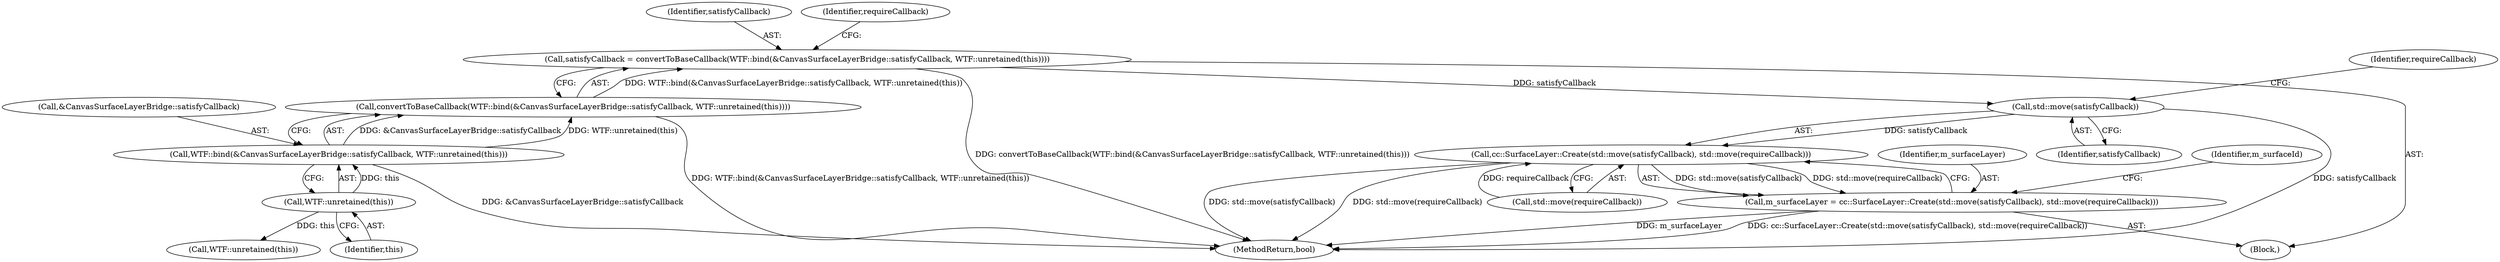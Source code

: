 digraph "0_Chrome_a3987c8b93d3abbba6ea4e438493bf996fff66b7_6@API" {
"1000134" [label="(Call,std::move(satisfyCallback))"];
"1000114" [label="(Call,satisfyCallback = convertToBaseCallback(WTF::bind(&CanvasSurfaceLayerBridge::satisfyCallback, WTF::unretained(this))))"];
"1000116" [label="(Call,convertToBaseCallback(WTF::bind(&CanvasSurfaceLayerBridge::satisfyCallback, WTF::unretained(this))))"];
"1000117" [label="(Call,WTF::bind(&CanvasSurfaceLayerBridge::satisfyCallback, WTF::unretained(this)))"];
"1000120" [label="(Call,WTF::unretained(this))"];
"1000133" [label="(Call,cc::SurfaceLayer::Create(std::move(satisfyCallback), std::move(requireCallback)))"];
"1000131" [label="(Call,m_surfaceLayer = cc::SurfaceLayer::Create(std::move(satisfyCallback), std::move(requireCallback)))"];
"1000153" [label="(MethodReturn,bool)"];
"1000137" [label="(Identifier,requireCallback)"];
"1000115" [label="(Identifier,satisfyCallback)"];
"1000118" [label="(Call,&CanvasSurfaceLayerBridge::satisfyCallback)"];
"1000103" [label="(Block,)"];
"1000120" [label="(Call,WTF::unretained(this))"];
"1000131" [label="(Call,m_surfaceLayer = cc::SurfaceLayer::Create(std::move(satisfyCallback), std::move(requireCallback)))"];
"1000132" [label="(Identifier,m_surfaceLayer)"];
"1000117" [label="(Call,WTF::bind(&CanvasSurfaceLayerBridge::satisfyCallback, WTF::unretained(this)))"];
"1000135" [label="(Identifier,satisfyCallback)"];
"1000136" [label="(Call,std::move(requireCallback))"];
"1000129" [label="(Call,WTF::unretained(this))"];
"1000133" [label="(Call,cc::SurfaceLayer::Create(std::move(satisfyCallback), std::move(requireCallback)))"];
"1000124" [label="(Identifier,requireCallback)"];
"1000116" [label="(Call,convertToBaseCallback(WTF::bind(&CanvasSurfaceLayerBridge::satisfyCallback, WTF::unretained(this))))"];
"1000121" [label="(Identifier,this)"];
"1000114" [label="(Call,satisfyCallback = convertToBaseCallback(WTF::bind(&CanvasSurfaceLayerBridge::satisfyCallback, WTF::unretained(this))))"];
"1000139" [label="(Identifier,m_surfaceId)"];
"1000134" [label="(Call,std::move(satisfyCallback))"];
"1000134" -> "1000133"  [label="AST: "];
"1000134" -> "1000135"  [label="CFG: "];
"1000135" -> "1000134"  [label="AST: "];
"1000137" -> "1000134"  [label="CFG: "];
"1000134" -> "1000153"  [label="DDG: satisfyCallback"];
"1000134" -> "1000133"  [label="DDG: satisfyCallback"];
"1000114" -> "1000134"  [label="DDG: satisfyCallback"];
"1000114" -> "1000103"  [label="AST: "];
"1000114" -> "1000116"  [label="CFG: "];
"1000115" -> "1000114"  [label="AST: "];
"1000116" -> "1000114"  [label="AST: "];
"1000124" -> "1000114"  [label="CFG: "];
"1000114" -> "1000153"  [label="DDG: convertToBaseCallback(WTF::bind(&CanvasSurfaceLayerBridge::satisfyCallback, WTF::unretained(this)))"];
"1000116" -> "1000114"  [label="DDG: WTF::bind(&CanvasSurfaceLayerBridge::satisfyCallback, WTF::unretained(this))"];
"1000116" -> "1000117"  [label="CFG: "];
"1000117" -> "1000116"  [label="AST: "];
"1000116" -> "1000153"  [label="DDG: WTF::bind(&CanvasSurfaceLayerBridge::satisfyCallback, WTF::unretained(this))"];
"1000117" -> "1000116"  [label="DDG: &CanvasSurfaceLayerBridge::satisfyCallback"];
"1000117" -> "1000116"  [label="DDG: WTF::unretained(this)"];
"1000117" -> "1000120"  [label="CFG: "];
"1000118" -> "1000117"  [label="AST: "];
"1000120" -> "1000117"  [label="AST: "];
"1000117" -> "1000153"  [label="DDG: &CanvasSurfaceLayerBridge::satisfyCallback"];
"1000120" -> "1000117"  [label="DDG: this"];
"1000120" -> "1000121"  [label="CFG: "];
"1000121" -> "1000120"  [label="AST: "];
"1000120" -> "1000129"  [label="DDG: this"];
"1000133" -> "1000131"  [label="AST: "];
"1000133" -> "1000136"  [label="CFG: "];
"1000136" -> "1000133"  [label="AST: "];
"1000131" -> "1000133"  [label="CFG: "];
"1000133" -> "1000153"  [label="DDG: std::move(satisfyCallback)"];
"1000133" -> "1000153"  [label="DDG: std::move(requireCallback)"];
"1000133" -> "1000131"  [label="DDG: std::move(satisfyCallback)"];
"1000133" -> "1000131"  [label="DDG: std::move(requireCallback)"];
"1000136" -> "1000133"  [label="DDG: requireCallback"];
"1000131" -> "1000103"  [label="AST: "];
"1000132" -> "1000131"  [label="AST: "];
"1000139" -> "1000131"  [label="CFG: "];
"1000131" -> "1000153"  [label="DDG: m_surfaceLayer"];
"1000131" -> "1000153"  [label="DDG: cc::SurfaceLayer::Create(std::move(satisfyCallback), std::move(requireCallback))"];
}
